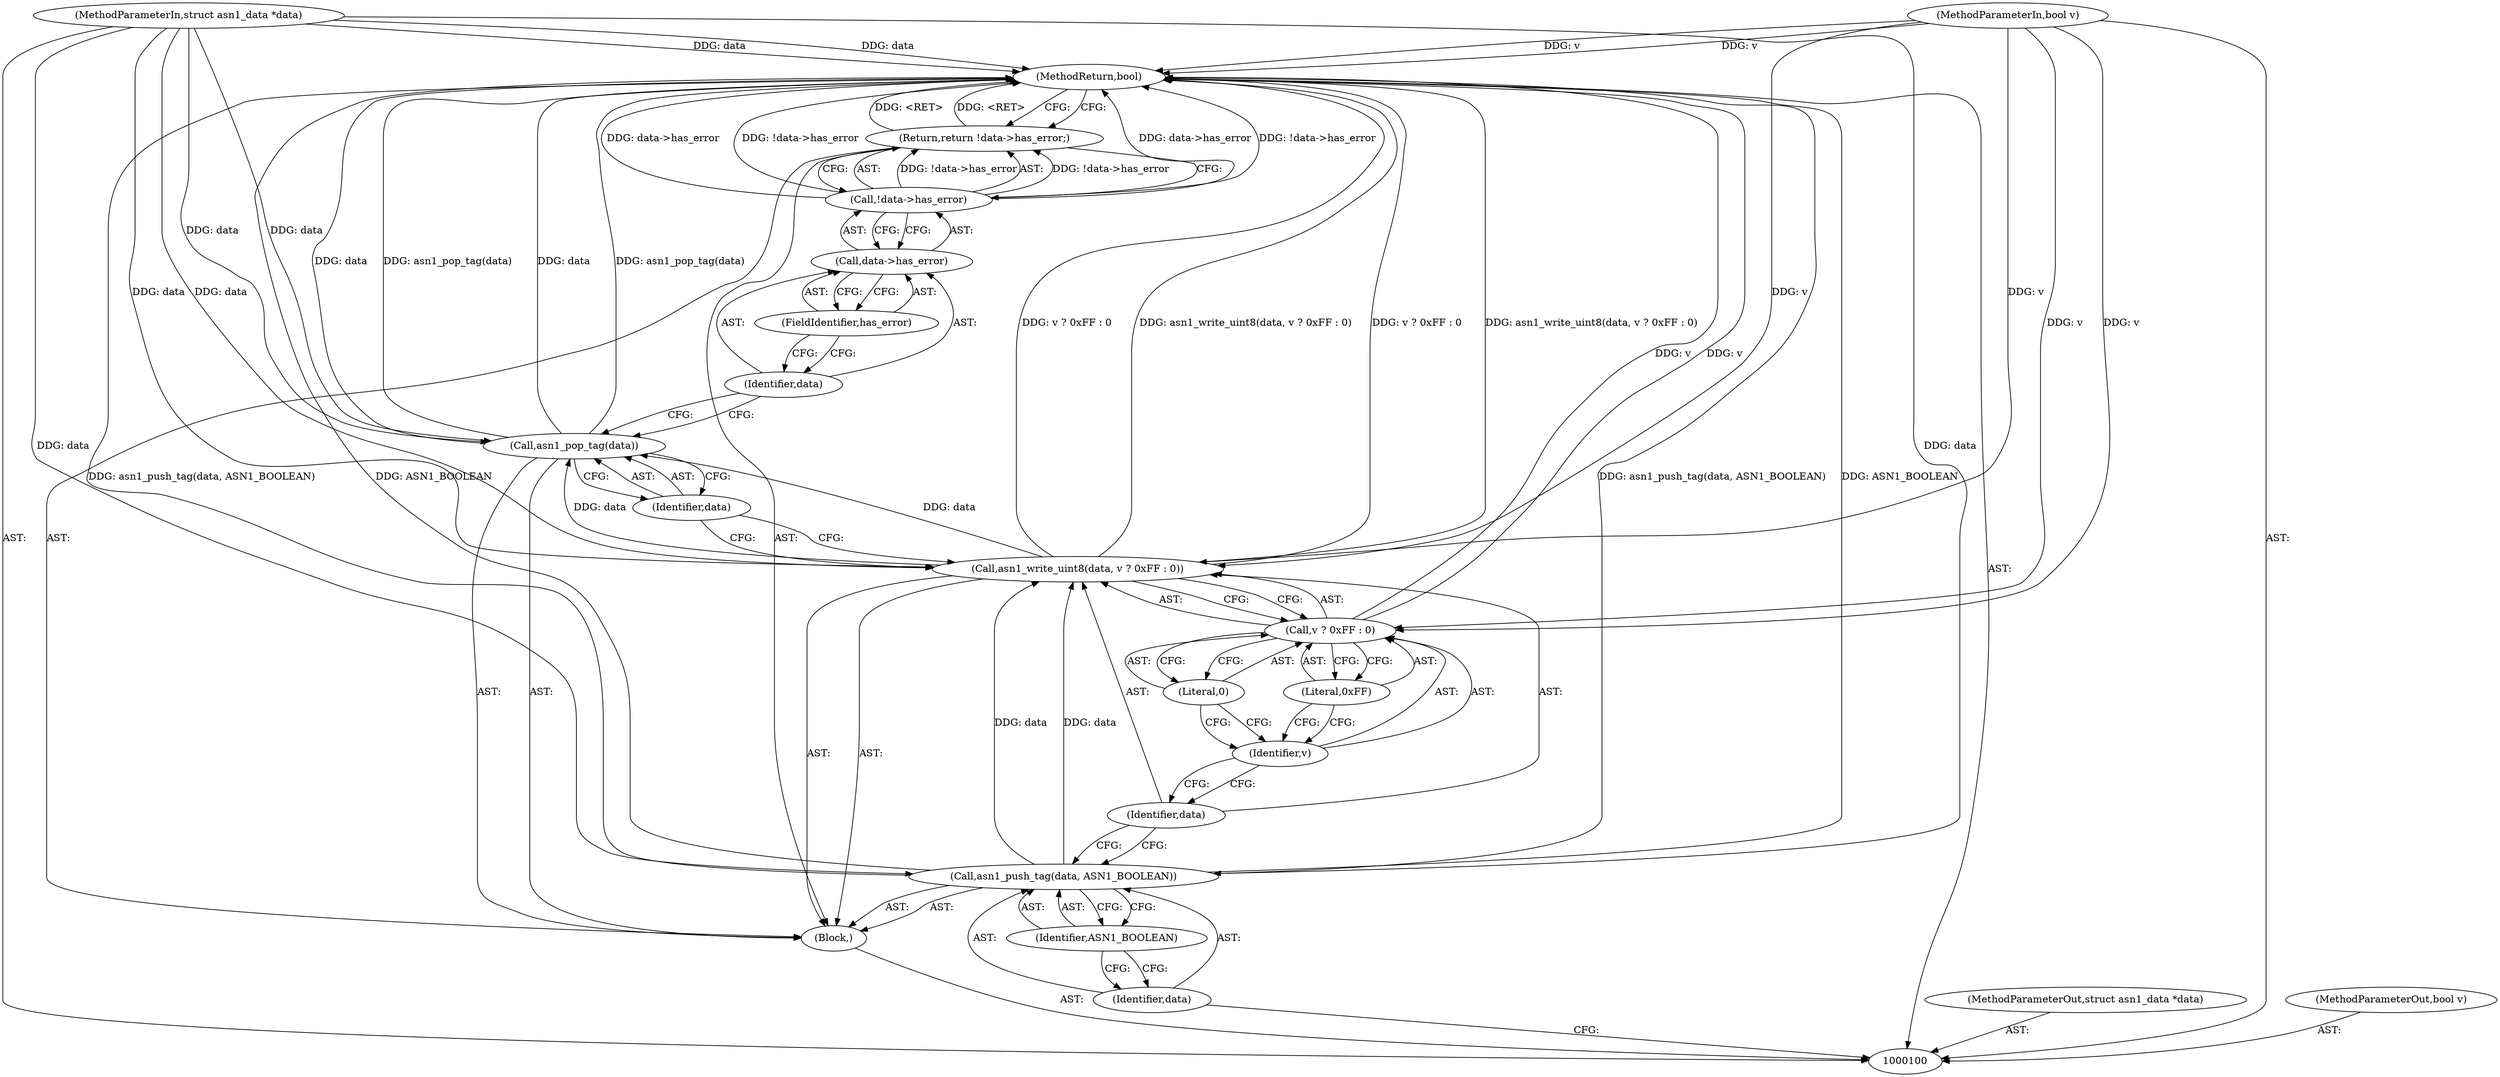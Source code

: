 digraph "1_samba_9d989c9dd7a5b92d0c5d65287935471b83b6e884_1" {
"1000120" [label="(MethodReturn,bool)"];
"1000101" [label="(MethodParameterIn,struct asn1_data *data)"];
"1000157" [label="(MethodParameterOut,struct asn1_data *data)"];
"1000102" [label="(MethodParameterIn,bool v)"];
"1000158" [label="(MethodParameterOut,bool v)"];
"1000103" [label="(Block,)"];
"1000105" [label="(Identifier,data)"];
"1000106" [label="(Identifier,ASN1_BOOLEAN)"];
"1000104" [label="(Call,asn1_push_tag(data, ASN1_BOOLEAN))"];
"1000108" [label="(Identifier,data)"];
"1000109" [label="(Call,v ? 0xFF : 0)"];
"1000110" [label="(Identifier,v)"];
"1000111" [label="(Literal,0xFF)"];
"1000112" [label="(Literal,0)"];
"1000107" [label="(Call,asn1_write_uint8(data, v ? 0xFF : 0))"];
"1000114" [label="(Identifier,data)"];
"1000113" [label="(Call,asn1_pop_tag(data))"];
"1000116" [label="(Call,!data->has_error)"];
"1000117" [label="(Call,data->has_error)"];
"1000118" [label="(Identifier,data)"];
"1000119" [label="(FieldIdentifier,has_error)"];
"1000115" [label="(Return,return !data->has_error;)"];
"1000120" -> "1000100"  [label="AST: "];
"1000120" -> "1000115"  [label="CFG: "];
"1000116" -> "1000120"  [label="DDG: data->has_error"];
"1000116" -> "1000120"  [label="DDG: !data->has_error"];
"1000107" -> "1000120"  [label="DDG: asn1_write_uint8(data, v ? 0xFF : 0)"];
"1000107" -> "1000120"  [label="DDG: v ? 0xFF : 0"];
"1000104" -> "1000120"  [label="DDG: asn1_push_tag(data, ASN1_BOOLEAN)"];
"1000104" -> "1000120"  [label="DDG: ASN1_BOOLEAN"];
"1000113" -> "1000120"  [label="DDG: data"];
"1000113" -> "1000120"  [label="DDG: asn1_pop_tag(data)"];
"1000102" -> "1000120"  [label="DDG: v"];
"1000101" -> "1000120"  [label="DDG: data"];
"1000109" -> "1000120"  [label="DDG: v"];
"1000115" -> "1000120"  [label="DDG: <RET>"];
"1000101" -> "1000100"  [label="AST: "];
"1000101" -> "1000120"  [label="DDG: data"];
"1000101" -> "1000104"  [label="DDG: data"];
"1000101" -> "1000107"  [label="DDG: data"];
"1000101" -> "1000113"  [label="DDG: data"];
"1000157" -> "1000100"  [label="AST: "];
"1000102" -> "1000100"  [label="AST: "];
"1000102" -> "1000120"  [label="DDG: v"];
"1000102" -> "1000107"  [label="DDG: v"];
"1000102" -> "1000109"  [label="DDG: v"];
"1000158" -> "1000100"  [label="AST: "];
"1000103" -> "1000100"  [label="AST: "];
"1000104" -> "1000103"  [label="AST: "];
"1000107" -> "1000103"  [label="AST: "];
"1000113" -> "1000103"  [label="AST: "];
"1000115" -> "1000103"  [label="AST: "];
"1000105" -> "1000104"  [label="AST: "];
"1000105" -> "1000100"  [label="CFG: "];
"1000106" -> "1000105"  [label="CFG: "];
"1000106" -> "1000104"  [label="AST: "];
"1000106" -> "1000105"  [label="CFG: "];
"1000104" -> "1000106"  [label="CFG: "];
"1000104" -> "1000103"  [label="AST: "];
"1000104" -> "1000106"  [label="CFG: "];
"1000105" -> "1000104"  [label="AST: "];
"1000106" -> "1000104"  [label="AST: "];
"1000108" -> "1000104"  [label="CFG: "];
"1000104" -> "1000120"  [label="DDG: asn1_push_tag(data, ASN1_BOOLEAN)"];
"1000104" -> "1000120"  [label="DDG: ASN1_BOOLEAN"];
"1000101" -> "1000104"  [label="DDG: data"];
"1000104" -> "1000107"  [label="DDG: data"];
"1000108" -> "1000107"  [label="AST: "];
"1000108" -> "1000104"  [label="CFG: "];
"1000110" -> "1000108"  [label="CFG: "];
"1000109" -> "1000107"  [label="AST: "];
"1000109" -> "1000111"  [label="CFG: "];
"1000109" -> "1000112"  [label="CFG: "];
"1000110" -> "1000109"  [label="AST: "];
"1000111" -> "1000109"  [label="AST: "];
"1000112" -> "1000109"  [label="AST: "];
"1000107" -> "1000109"  [label="CFG: "];
"1000109" -> "1000120"  [label="DDG: v"];
"1000102" -> "1000109"  [label="DDG: v"];
"1000110" -> "1000109"  [label="AST: "];
"1000110" -> "1000108"  [label="CFG: "];
"1000111" -> "1000110"  [label="CFG: "];
"1000112" -> "1000110"  [label="CFG: "];
"1000111" -> "1000109"  [label="AST: "];
"1000111" -> "1000110"  [label="CFG: "];
"1000109" -> "1000111"  [label="CFG: "];
"1000112" -> "1000109"  [label="AST: "];
"1000112" -> "1000110"  [label="CFG: "];
"1000109" -> "1000112"  [label="CFG: "];
"1000107" -> "1000103"  [label="AST: "];
"1000107" -> "1000109"  [label="CFG: "];
"1000108" -> "1000107"  [label="AST: "];
"1000109" -> "1000107"  [label="AST: "];
"1000114" -> "1000107"  [label="CFG: "];
"1000107" -> "1000120"  [label="DDG: asn1_write_uint8(data, v ? 0xFF : 0)"];
"1000107" -> "1000120"  [label="DDG: v ? 0xFF : 0"];
"1000104" -> "1000107"  [label="DDG: data"];
"1000101" -> "1000107"  [label="DDG: data"];
"1000102" -> "1000107"  [label="DDG: v"];
"1000107" -> "1000113"  [label="DDG: data"];
"1000114" -> "1000113"  [label="AST: "];
"1000114" -> "1000107"  [label="CFG: "];
"1000113" -> "1000114"  [label="CFG: "];
"1000113" -> "1000103"  [label="AST: "];
"1000113" -> "1000114"  [label="CFG: "];
"1000114" -> "1000113"  [label="AST: "];
"1000118" -> "1000113"  [label="CFG: "];
"1000113" -> "1000120"  [label="DDG: data"];
"1000113" -> "1000120"  [label="DDG: asn1_pop_tag(data)"];
"1000107" -> "1000113"  [label="DDG: data"];
"1000101" -> "1000113"  [label="DDG: data"];
"1000116" -> "1000115"  [label="AST: "];
"1000116" -> "1000117"  [label="CFG: "];
"1000117" -> "1000116"  [label="AST: "];
"1000115" -> "1000116"  [label="CFG: "];
"1000116" -> "1000120"  [label="DDG: data->has_error"];
"1000116" -> "1000120"  [label="DDG: !data->has_error"];
"1000116" -> "1000115"  [label="DDG: !data->has_error"];
"1000117" -> "1000116"  [label="AST: "];
"1000117" -> "1000119"  [label="CFG: "];
"1000118" -> "1000117"  [label="AST: "];
"1000119" -> "1000117"  [label="AST: "];
"1000116" -> "1000117"  [label="CFG: "];
"1000118" -> "1000117"  [label="AST: "];
"1000118" -> "1000113"  [label="CFG: "];
"1000119" -> "1000118"  [label="CFG: "];
"1000119" -> "1000117"  [label="AST: "];
"1000119" -> "1000118"  [label="CFG: "];
"1000117" -> "1000119"  [label="CFG: "];
"1000115" -> "1000103"  [label="AST: "];
"1000115" -> "1000116"  [label="CFG: "];
"1000116" -> "1000115"  [label="AST: "];
"1000120" -> "1000115"  [label="CFG: "];
"1000115" -> "1000120"  [label="DDG: <RET>"];
"1000116" -> "1000115"  [label="DDG: !data->has_error"];
}
